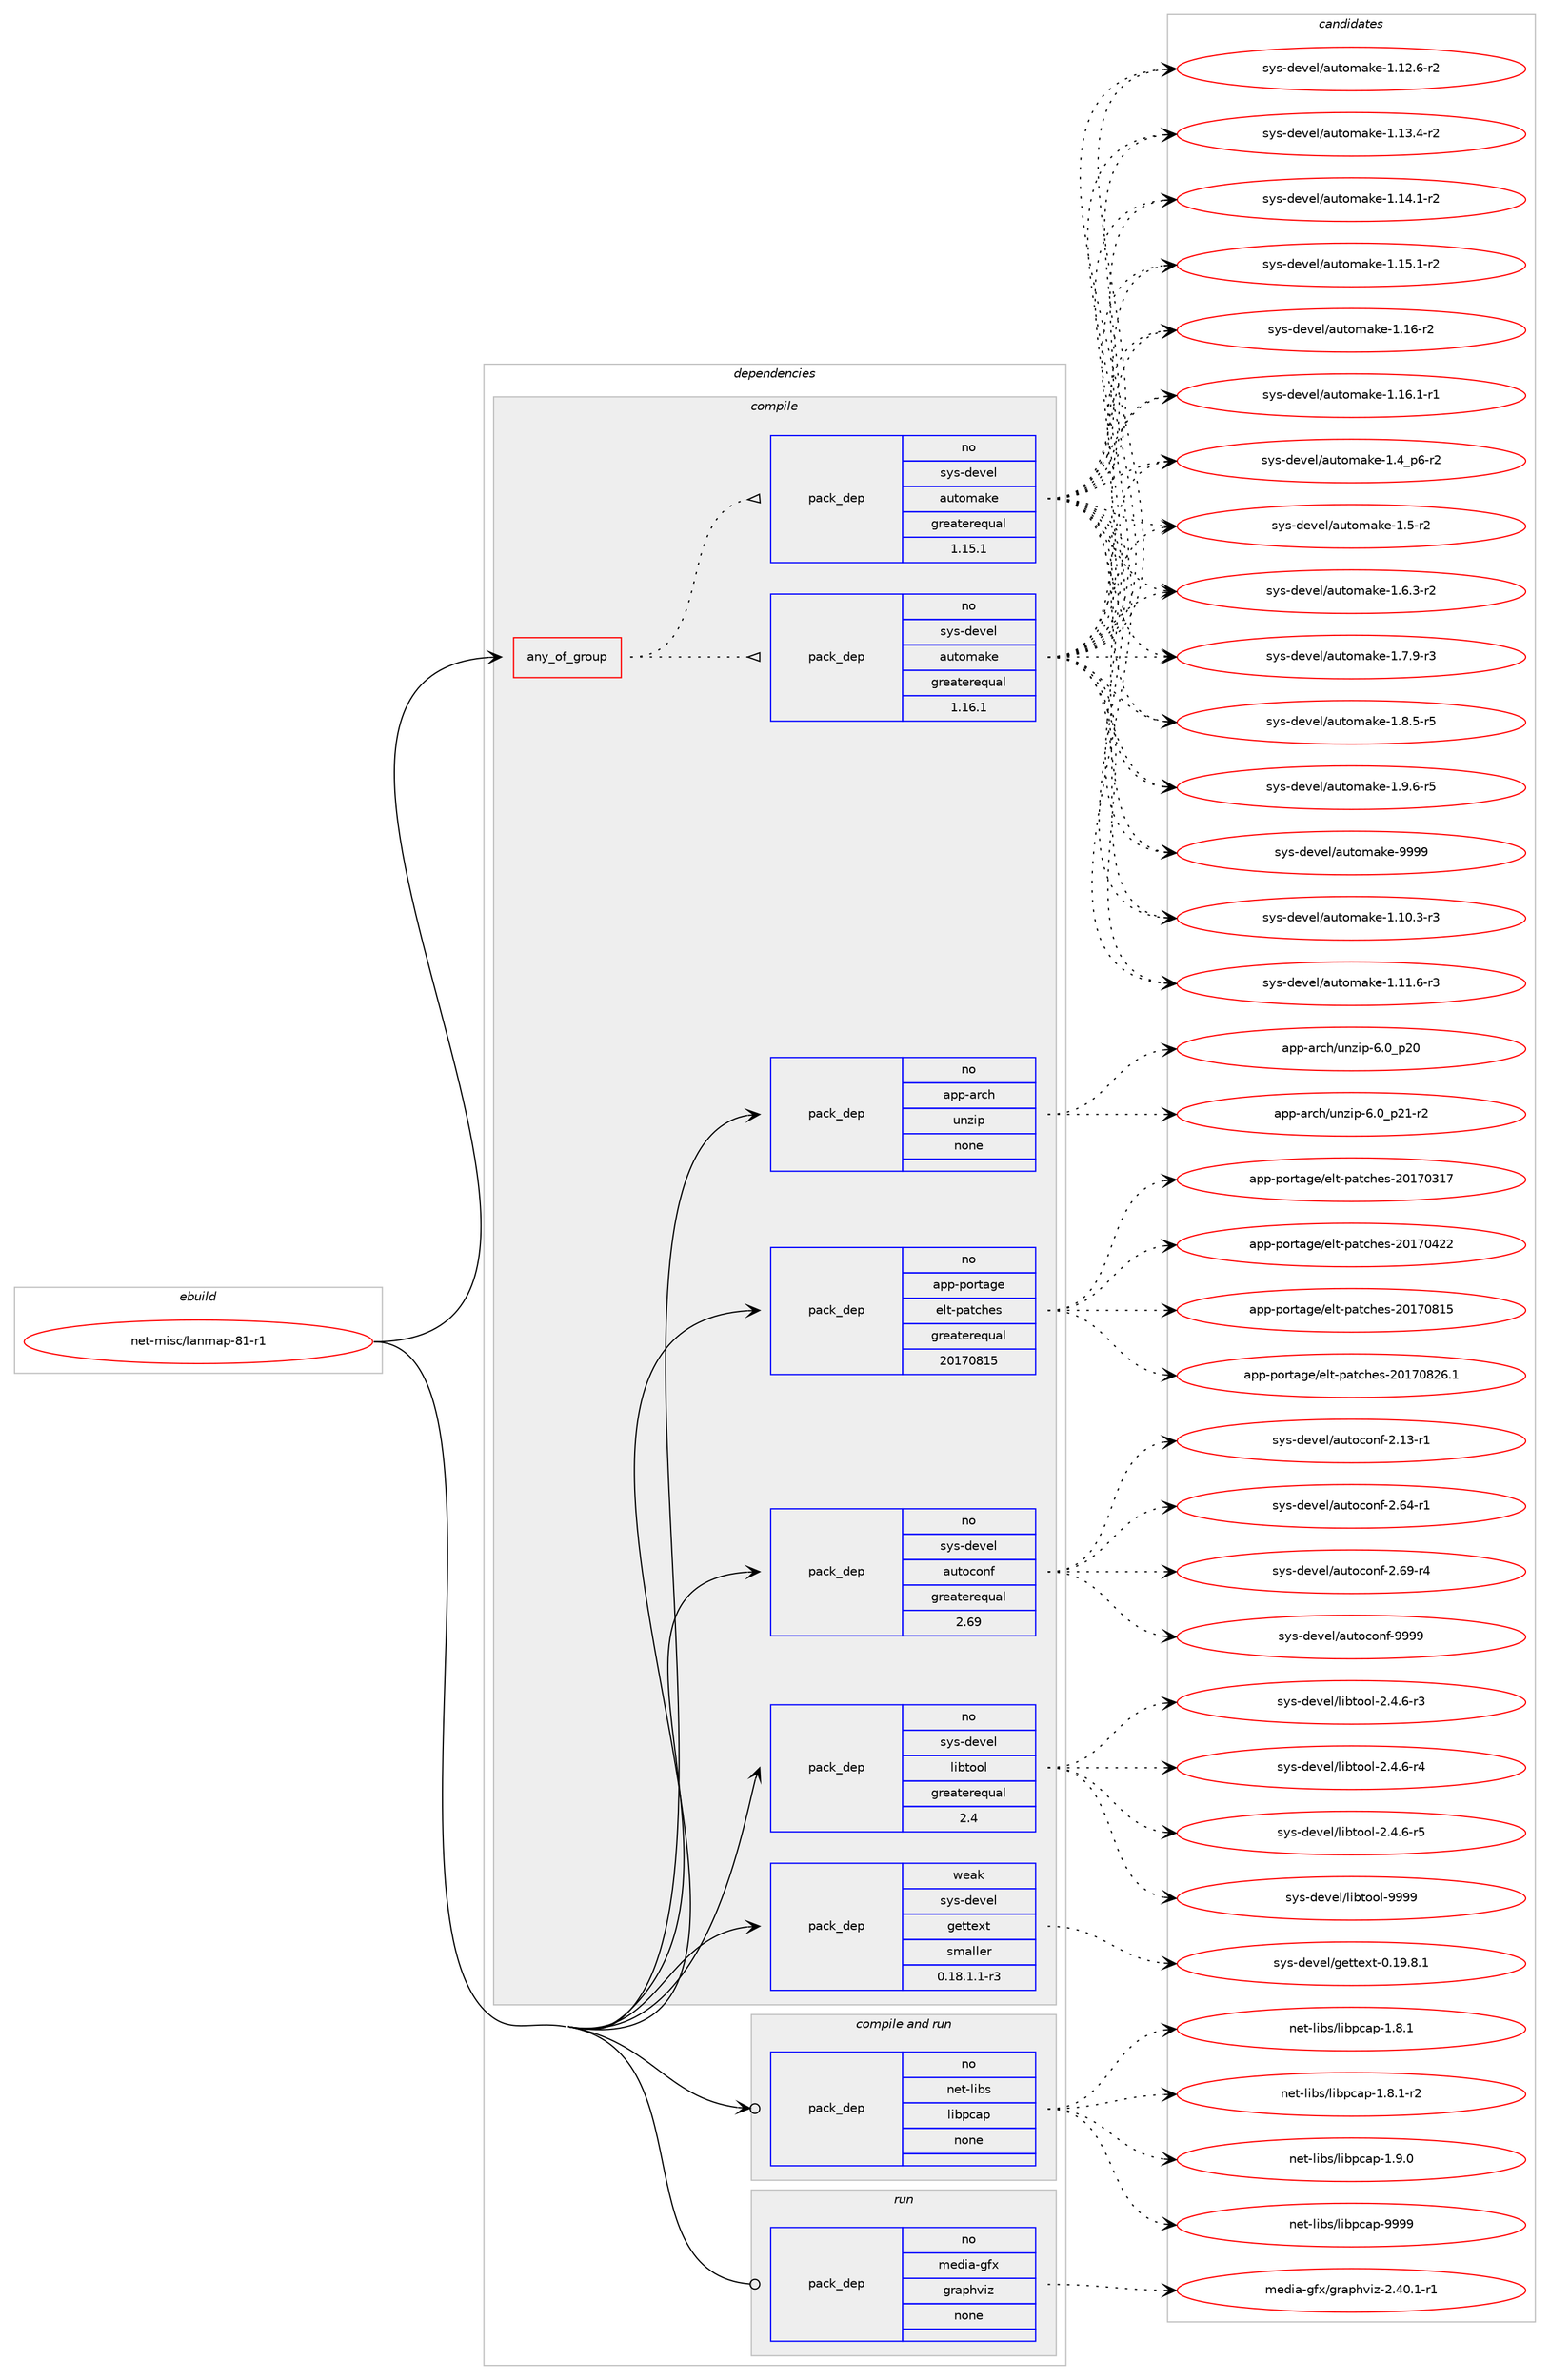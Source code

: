 digraph prolog {

# *************
# Graph options
# *************

newrank=true;
concentrate=true;
compound=true;
graph [rankdir=LR,fontname=Helvetica,fontsize=10,ranksep=1.5];#, ranksep=2.5, nodesep=0.2];
edge  [arrowhead=vee];
node  [fontname=Helvetica,fontsize=10];

# **********
# The ebuild
# **********

subgraph cluster_leftcol {
color=gray;
rank=same;
label=<<i>ebuild</i>>;
id [label="net-misc/lanmap-81-r1", color=red, width=4, href="../net-misc/lanmap-81-r1.svg"];
}

# ****************
# The dependencies
# ****************

subgraph cluster_midcol {
color=gray;
label=<<i>dependencies</i>>;
subgraph cluster_compile {
fillcolor="#eeeeee";
style=filled;
label=<<i>compile</i>>;
subgraph any26338 {
dependency1668774 [label=<<TABLE BORDER="0" CELLBORDER="1" CELLSPACING="0" CELLPADDING="4"><TR><TD CELLPADDING="10">any_of_group</TD></TR></TABLE>>, shape=none, color=red];subgraph pack1193085 {
dependency1668775 [label=<<TABLE BORDER="0" CELLBORDER="1" CELLSPACING="0" CELLPADDING="4" WIDTH="220"><TR><TD ROWSPAN="6" CELLPADDING="30">pack_dep</TD></TR><TR><TD WIDTH="110">no</TD></TR><TR><TD>sys-devel</TD></TR><TR><TD>automake</TD></TR><TR><TD>greaterequal</TD></TR><TR><TD>1.16.1</TD></TR></TABLE>>, shape=none, color=blue];
}
dependency1668774:e -> dependency1668775:w [weight=20,style="dotted",arrowhead="oinv"];
subgraph pack1193086 {
dependency1668776 [label=<<TABLE BORDER="0" CELLBORDER="1" CELLSPACING="0" CELLPADDING="4" WIDTH="220"><TR><TD ROWSPAN="6" CELLPADDING="30">pack_dep</TD></TR><TR><TD WIDTH="110">no</TD></TR><TR><TD>sys-devel</TD></TR><TR><TD>automake</TD></TR><TR><TD>greaterequal</TD></TR><TR><TD>1.15.1</TD></TR></TABLE>>, shape=none, color=blue];
}
dependency1668774:e -> dependency1668776:w [weight=20,style="dotted",arrowhead="oinv"];
}
id:e -> dependency1668774:w [weight=20,style="solid",arrowhead="vee"];
subgraph pack1193087 {
dependency1668777 [label=<<TABLE BORDER="0" CELLBORDER="1" CELLSPACING="0" CELLPADDING="4" WIDTH="220"><TR><TD ROWSPAN="6" CELLPADDING="30">pack_dep</TD></TR><TR><TD WIDTH="110">no</TD></TR><TR><TD>app-arch</TD></TR><TR><TD>unzip</TD></TR><TR><TD>none</TD></TR><TR><TD></TD></TR></TABLE>>, shape=none, color=blue];
}
id:e -> dependency1668777:w [weight=20,style="solid",arrowhead="vee"];
subgraph pack1193088 {
dependency1668778 [label=<<TABLE BORDER="0" CELLBORDER="1" CELLSPACING="0" CELLPADDING="4" WIDTH="220"><TR><TD ROWSPAN="6" CELLPADDING="30">pack_dep</TD></TR><TR><TD WIDTH="110">no</TD></TR><TR><TD>app-portage</TD></TR><TR><TD>elt-patches</TD></TR><TR><TD>greaterequal</TD></TR><TR><TD>20170815</TD></TR></TABLE>>, shape=none, color=blue];
}
id:e -> dependency1668778:w [weight=20,style="solid",arrowhead="vee"];
subgraph pack1193089 {
dependency1668779 [label=<<TABLE BORDER="0" CELLBORDER="1" CELLSPACING="0" CELLPADDING="4" WIDTH="220"><TR><TD ROWSPAN="6" CELLPADDING="30">pack_dep</TD></TR><TR><TD WIDTH="110">no</TD></TR><TR><TD>sys-devel</TD></TR><TR><TD>autoconf</TD></TR><TR><TD>greaterequal</TD></TR><TR><TD>2.69</TD></TR></TABLE>>, shape=none, color=blue];
}
id:e -> dependency1668779:w [weight=20,style="solid",arrowhead="vee"];
subgraph pack1193090 {
dependency1668780 [label=<<TABLE BORDER="0" CELLBORDER="1" CELLSPACING="0" CELLPADDING="4" WIDTH="220"><TR><TD ROWSPAN="6" CELLPADDING="30">pack_dep</TD></TR><TR><TD WIDTH="110">no</TD></TR><TR><TD>sys-devel</TD></TR><TR><TD>libtool</TD></TR><TR><TD>greaterequal</TD></TR><TR><TD>2.4</TD></TR></TABLE>>, shape=none, color=blue];
}
id:e -> dependency1668780:w [weight=20,style="solid",arrowhead="vee"];
subgraph pack1193091 {
dependency1668781 [label=<<TABLE BORDER="0" CELLBORDER="1" CELLSPACING="0" CELLPADDING="4" WIDTH="220"><TR><TD ROWSPAN="6" CELLPADDING="30">pack_dep</TD></TR><TR><TD WIDTH="110">weak</TD></TR><TR><TD>sys-devel</TD></TR><TR><TD>gettext</TD></TR><TR><TD>smaller</TD></TR><TR><TD>0.18.1.1-r3</TD></TR></TABLE>>, shape=none, color=blue];
}
id:e -> dependency1668781:w [weight=20,style="solid",arrowhead="vee"];
}
subgraph cluster_compileandrun {
fillcolor="#eeeeee";
style=filled;
label=<<i>compile and run</i>>;
subgraph pack1193092 {
dependency1668782 [label=<<TABLE BORDER="0" CELLBORDER="1" CELLSPACING="0" CELLPADDING="4" WIDTH="220"><TR><TD ROWSPAN="6" CELLPADDING="30">pack_dep</TD></TR><TR><TD WIDTH="110">no</TD></TR><TR><TD>net-libs</TD></TR><TR><TD>libpcap</TD></TR><TR><TD>none</TD></TR><TR><TD></TD></TR></TABLE>>, shape=none, color=blue];
}
id:e -> dependency1668782:w [weight=20,style="solid",arrowhead="odotvee"];
}
subgraph cluster_run {
fillcolor="#eeeeee";
style=filled;
label=<<i>run</i>>;
subgraph pack1193093 {
dependency1668783 [label=<<TABLE BORDER="0" CELLBORDER="1" CELLSPACING="0" CELLPADDING="4" WIDTH="220"><TR><TD ROWSPAN="6" CELLPADDING="30">pack_dep</TD></TR><TR><TD WIDTH="110">no</TD></TR><TR><TD>media-gfx</TD></TR><TR><TD>graphviz</TD></TR><TR><TD>none</TD></TR><TR><TD></TD></TR></TABLE>>, shape=none, color=blue];
}
id:e -> dependency1668783:w [weight=20,style="solid",arrowhead="odot"];
}
}

# **************
# The candidates
# **************

subgraph cluster_choices {
rank=same;
color=gray;
label=<<i>candidates</i>>;

subgraph choice1193085 {
color=black;
nodesep=1;
choice11512111545100101118101108479711711611110997107101454946494846514511451 [label="sys-devel/automake-1.10.3-r3", color=red, width=4,href="../sys-devel/automake-1.10.3-r3.svg"];
choice11512111545100101118101108479711711611110997107101454946494946544511451 [label="sys-devel/automake-1.11.6-r3", color=red, width=4,href="../sys-devel/automake-1.11.6-r3.svg"];
choice11512111545100101118101108479711711611110997107101454946495046544511450 [label="sys-devel/automake-1.12.6-r2", color=red, width=4,href="../sys-devel/automake-1.12.6-r2.svg"];
choice11512111545100101118101108479711711611110997107101454946495146524511450 [label="sys-devel/automake-1.13.4-r2", color=red, width=4,href="../sys-devel/automake-1.13.4-r2.svg"];
choice11512111545100101118101108479711711611110997107101454946495246494511450 [label="sys-devel/automake-1.14.1-r2", color=red, width=4,href="../sys-devel/automake-1.14.1-r2.svg"];
choice11512111545100101118101108479711711611110997107101454946495346494511450 [label="sys-devel/automake-1.15.1-r2", color=red, width=4,href="../sys-devel/automake-1.15.1-r2.svg"];
choice1151211154510010111810110847971171161111099710710145494649544511450 [label="sys-devel/automake-1.16-r2", color=red, width=4,href="../sys-devel/automake-1.16-r2.svg"];
choice11512111545100101118101108479711711611110997107101454946495446494511449 [label="sys-devel/automake-1.16.1-r1", color=red, width=4,href="../sys-devel/automake-1.16.1-r1.svg"];
choice115121115451001011181011084797117116111109971071014549465295112544511450 [label="sys-devel/automake-1.4_p6-r2", color=red, width=4,href="../sys-devel/automake-1.4_p6-r2.svg"];
choice11512111545100101118101108479711711611110997107101454946534511450 [label="sys-devel/automake-1.5-r2", color=red, width=4,href="../sys-devel/automake-1.5-r2.svg"];
choice115121115451001011181011084797117116111109971071014549465446514511450 [label="sys-devel/automake-1.6.3-r2", color=red, width=4,href="../sys-devel/automake-1.6.3-r2.svg"];
choice115121115451001011181011084797117116111109971071014549465546574511451 [label="sys-devel/automake-1.7.9-r3", color=red, width=4,href="../sys-devel/automake-1.7.9-r3.svg"];
choice115121115451001011181011084797117116111109971071014549465646534511453 [label="sys-devel/automake-1.8.5-r5", color=red, width=4,href="../sys-devel/automake-1.8.5-r5.svg"];
choice115121115451001011181011084797117116111109971071014549465746544511453 [label="sys-devel/automake-1.9.6-r5", color=red, width=4,href="../sys-devel/automake-1.9.6-r5.svg"];
choice115121115451001011181011084797117116111109971071014557575757 [label="sys-devel/automake-9999", color=red, width=4,href="../sys-devel/automake-9999.svg"];
dependency1668775:e -> choice11512111545100101118101108479711711611110997107101454946494846514511451:w [style=dotted,weight="100"];
dependency1668775:e -> choice11512111545100101118101108479711711611110997107101454946494946544511451:w [style=dotted,weight="100"];
dependency1668775:e -> choice11512111545100101118101108479711711611110997107101454946495046544511450:w [style=dotted,weight="100"];
dependency1668775:e -> choice11512111545100101118101108479711711611110997107101454946495146524511450:w [style=dotted,weight="100"];
dependency1668775:e -> choice11512111545100101118101108479711711611110997107101454946495246494511450:w [style=dotted,weight="100"];
dependency1668775:e -> choice11512111545100101118101108479711711611110997107101454946495346494511450:w [style=dotted,weight="100"];
dependency1668775:e -> choice1151211154510010111810110847971171161111099710710145494649544511450:w [style=dotted,weight="100"];
dependency1668775:e -> choice11512111545100101118101108479711711611110997107101454946495446494511449:w [style=dotted,weight="100"];
dependency1668775:e -> choice115121115451001011181011084797117116111109971071014549465295112544511450:w [style=dotted,weight="100"];
dependency1668775:e -> choice11512111545100101118101108479711711611110997107101454946534511450:w [style=dotted,weight="100"];
dependency1668775:e -> choice115121115451001011181011084797117116111109971071014549465446514511450:w [style=dotted,weight="100"];
dependency1668775:e -> choice115121115451001011181011084797117116111109971071014549465546574511451:w [style=dotted,weight="100"];
dependency1668775:e -> choice115121115451001011181011084797117116111109971071014549465646534511453:w [style=dotted,weight="100"];
dependency1668775:e -> choice115121115451001011181011084797117116111109971071014549465746544511453:w [style=dotted,weight="100"];
dependency1668775:e -> choice115121115451001011181011084797117116111109971071014557575757:w [style=dotted,weight="100"];
}
subgraph choice1193086 {
color=black;
nodesep=1;
choice11512111545100101118101108479711711611110997107101454946494846514511451 [label="sys-devel/automake-1.10.3-r3", color=red, width=4,href="../sys-devel/automake-1.10.3-r3.svg"];
choice11512111545100101118101108479711711611110997107101454946494946544511451 [label="sys-devel/automake-1.11.6-r3", color=red, width=4,href="../sys-devel/automake-1.11.6-r3.svg"];
choice11512111545100101118101108479711711611110997107101454946495046544511450 [label="sys-devel/automake-1.12.6-r2", color=red, width=4,href="../sys-devel/automake-1.12.6-r2.svg"];
choice11512111545100101118101108479711711611110997107101454946495146524511450 [label="sys-devel/automake-1.13.4-r2", color=red, width=4,href="../sys-devel/automake-1.13.4-r2.svg"];
choice11512111545100101118101108479711711611110997107101454946495246494511450 [label="sys-devel/automake-1.14.1-r2", color=red, width=4,href="../sys-devel/automake-1.14.1-r2.svg"];
choice11512111545100101118101108479711711611110997107101454946495346494511450 [label="sys-devel/automake-1.15.1-r2", color=red, width=4,href="../sys-devel/automake-1.15.1-r2.svg"];
choice1151211154510010111810110847971171161111099710710145494649544511450 [label="sys-devel/automake-1.16-r2", color=red, width=4,href="../sys-devel/automake-1.16-r2.svg"];
choice11512111545100101118101108479711711611110997107101454946495446494511449 [label="sys-devel/automake-1.16.1-r1", color=red, width=4,href="../sys-devel/automake-1.16.1-r1.svg"];
choice115121115451001011181011084797117116111109971071014549465295112544511450 [label="sys-devel/automake-1.4_p6-r2", color=red, width=4,href="../sys-devel/automake-1.4_p6-r2.svg"];
choice11512111545100101118101108479711711611110997107101454946534511450 [label="sys-devel/automake-1.5-r2", color=red, width=4,href="../sys-devel/automake-1.5-r2.svg"];
choice115121115451001011181011084797117116111109971071014549465446514511450 [label="sys-devel/automake-1.6.3-r2", color=red, width=4,href="../sys-devel/automake-1.6.3-r2.svg"];
choice115121115451001011181011084797117116111109971071014549465546574511451 [label="sys-devel/automake-1.7.9-r3", color=red, width=4,href="../sys-devel/automake-1.7.9-r3.svg"];
choice115121115451001011181011084797117116111109971071014549465646534511453 [label="sys-devel/automake-1.8.5-r5", color=red, width=4,href="../sys-devel/automake-1.8.5-r5.svg"];
choice115121115451001011181011084797117116111109971071014549465746544511453 [label="sys-devel/automake-1.9.6-r5", color=red, width=4,href="../sys-devel/automake-1.9.6-r5.svg"];
choice115121115451001011181011084797117116111109971071014557575757 [label="sys-devel/automake-9999", color=red, width=4,href="../sys-devel/automake-9999.svg"];
dependency1668776:e -> choice11512111545100101118101108479711711611110997107101454946494846514511451:w [style=dotted,weight="100"];
dependency1668776:e -> choice11512111545100101118101108479711711611110997107101454946494946544511451:w [style=dotted,weight="100"];
dependency1668776:e -> choice11512111545100101118101108479711711611110997107101454946495046544511450:w [style=dotted,weight="100"];
dependency1668776:e -> choice11512111545100101118101108479711711611110997107101454946495146524511450:w [style=dotted,weight="100"];
dependency1668776:e -> choice11512111545100101118101108479711711611110997107101454946495246494511450:w [style=dotted,weight="100"];
dependency1668776:e -> choice11512111545100101118101108479711711611110997107101454946495346494511450:w [style=dotted,weight="100"];
dependency1668776:e -> choice1151211154510010111810110847971171161111099710710145494649544511450:w [style=dotted,weight="100"];
dependency1668776:e -> choice11512111545100101118101108479711711611110997107101454946495446494511449:w [style=dotted,weight="100"];
dependency1668776:e -> choice115121115451001011181011084797117116111109971071014549465295112544511450:w [style=dotted,weight="100"];
dependency1668776:e -> choice11512111545100101118101108479711711611110997107101454946534511450:w [style=dotted,weight="100"];
dependency1668776:e -> choice115121115451001011181011084797117116111109971071014549465446514511450:w [style=dotted,weight="100"];
dependency1668776:e -> choice115121115451001011181011084797117116111109971071014549465546574511451:w [style=dotted,weight="100"];
dependency1668776:e -> choice115121115451001011181011084797117116111109971071014549465646534511453:w [style=dotted,weight="100"];
dependency1668776:e -> choice115121115451001011181011084797117116111109971071014549465746544511453:w [style=dotted,weight="100"];
dependency1668776:e -> choice115121115451001011181011084797117116111109971071014557575757:w [style=dotted,weight="100"];
}
subgraph choice1193087 {
color=black;
nodesep=1;
choice971121124597114991044711711012210511245544648951125048 [label="app-arch/unzip-6.0_p20", color=red, width=4,href="../app-arch/unzip-6.0_p20.svg"];
choice9711211245971149910447117110122105112455446489511250494511450 [label="app-arch/unzip-6.0_p21-r2", color=red, width=4,href="../app-arch/unzip-6.0_p21-r2.svg"];
dependency1668777:e -> choice971121124597114991044711711012210511245544648951125048:w [style=dotted,weight="100"];
dependency1668777:e -> choice9711211245971149910447117110122105112455446489511250494511450:w [style=dotted,weight="100"];
}
subgraph choice1193088 {
color=black;
nodesep=1;
choice97112112451121111141169710310147101108116451129711699104101115455048495548514955 [label="app-portage/elt-patches-20170317", color=red, width=4,href="../app-portage/elt-patches-20170317.svg"];
choice97112112451121111141169710310147101108116451129711699104101115455048495548525050 [label="app-portage/elt-patches-20170422", color=red, width=4,href="../app-portage/elt-patches-20170422.svg"];
choice97112112451121111141169710310147101108116451129711699104101115455048495548564953 [label="app-portage/elt-patches-20170815", color=red, width=4,href="../app-portage/elt-patches-20170815.svg"];
choice971121124511211111411697103101471011081164511297116991041011154550484955485650544649 [label="app-portage/elt-patches-20170826.1", color=red, width=4,href="../app-portage/elt-patches-20170826.1.svg"];
dependency1668778:e -> choice97112112451121111141169710310147101108116451129711699104101115455048495548514955:w [style=dotted,weight="100"];
dependency1668778:e -> choice97112112451121111141169710310147101108116451129711699104101115455048495548525050:w [style=dotted,weight="100"];
dependency1668778:e -> choice97112112451121111141169710310147101108116451129711699104101115455048495548564953:w [style=dotted,weight="100"];
dependency1668778:e -> choice971121124511211111411697103101471011081164511297116991041011154550484955485650544649:w [style=dotted,weight="100"];
}
subgraph choice1193089 {
color=black;
nodesep=1;
choice1151211154510010111810110847971171161119911111010245504649514511449 [label="sys-devel/autoconf-2.13-r1", color=red, width=4,href="../sys-devel/autoconf-2.13-r1.svg"];
choice1151211154510010111810110847971171161119911111010245504654524511449 [label="sys-devel/autoconf-2.64-r1", color=red, width=4,href="../sys-devel/autoconf-2.64-r1.svg"];
choice1151211154510010111810110847971171161119911111010245504654574511452 [label="sys-devel/autoconf-2.69-r4", color=red, width=4,href="../sys-devel/autoconf-2.69-r4.svg"];
choice115121115451001011181011084797117116111991111101024557575757 [label="sys-devel/autoconf-9999", color=red, width=4,href="../sys-devel/autoconf-9999.svg"];
dependency1668779:e -> choice1151211154510010111810110847971171161119911111010245504649514511449:w [style=dotted,weight="100"];
dependency1668779:e -> choice1151211154510010111810110847971171161119911111010245504654524511449:w [style=dotted,weight="100"];
dependency1668779:e -> choice1151211154510010111810110847971171161119911111010245504654574511452:w [style=dotted,weight="100"];
dependency1668779:e -> choice115121115451001011181011084797117116111991111101024557575757:w [style=dotted,weight="100"];
}
subgraph choice1193090 {
color=black;
nodesep=1;
choice1151211154510010111810110847108105981161111111084550465246544511451 [label="sys-devel/libtool-2.4.6-r3", color=red, width=4,href="../sys-devel/libtool-2.4.6-r3.svg"];
choice1151211154510010111810110847108105981161111111084550465246544511452 [label="sys-devel/libtool-2.4.6-r4", color=red, width=4,href="../sys-devel/libtool-2.4.6-r4.svg"];
choice1151211154510010111810110847108105981161111111084550465246544511453 [label="sys-devel/libtool-2.4.6-r5", color=red, width=4,href="../sys-devel/libtool-2.4.6-r5.svg"];
choice1151211154510010111810110847108105981161111111084557575757 [label="sys-devel/libtool-9999", color=red, width=4,href="../sys-devel/libtool-9999.svg"];
dependency1668780:e -> choice1151211154510010111810110847108105981161111111084550465246544511451:w [style=dotted,weight="100"];
dependency1668780:e -> choice1151211154510010111810110847108105981161111111084550465246544511452:w [style=dotted,weight="100"];
dependency1668780:e -> choice1151211154510010111810110847108105981161111111084550465246544511453:w [style=dotted,weight="100"];
dependency1668780:e -> choice1151211154510010111810110847108105981161111111084557575757:w [style=dotted,weight="100"];
}
subgraph choice1193091 {
color=black;
nodesep=1;
choice1151211154510010111810110847103101116116101120116454846495746564649 [label="sys-devel/gettext-0.19.8.1", color=red, width=4,href="../sys-devel/gettext-0.19.8.1.svg"];
dependency1668781:e -> choice1151211154510010111810110847103101116116101120116454846495746564649:w [style=dotted,weight="100"];
}
subgraph choice1193092 {
color=black;
nodesep=1;
choice110101116451081059811547108105981129997112454946564649 [label="net-libs/libpcap-1.8.1", color=red, width=4,href="../net-libs/libpcap-1.8.1.svg"];
choice1101011164510810598115471081059811299971124549465646494511450 [label="net-libs/libpcap-1.8.1-r2", color=red, width=4,href="../net-libs/libpcap-1.8.1-r2.svg"];
choice110101116451081059811547108105981129997112454946574648 [label="net-libs/libpcap-1.9.0", color=red, width=4,href="../net-libs/libpcap-1.9.0.svg"];
choice1101011164510810598115471081059811299971124557575757 [label="net-libs/libpcap-9999", color=red, width=4,href="../net-libs/libpcap-9999.svg"];
dependency1668782:e -> choice110101116451081059811547108105981129997112454946564649:w [style=dotted,weight="100"];
dependency1668782:e -> choice1101011164510810598115471081059811299971124549465646494511450:w [style=dotted,weight="100"];
dependency1668782:e -> choice110101116451081059811547108105981129997112454946574648:w [style=dotted,weight="100"];
dependency1668782:e -> choice1101011164510810598115471081059811299971124557575757:w [style=dotted,weight="100"];
}
subgraph choice1193093 {
color=black;
nodesep=1;
choice10910110010597451031021204710311497112104118105122455046524846494511449 [label="media-gfx/graphviz-2.40.1-r1", color=red, width=4,href="../media-gfx/graphviz-2.40.1-r1.svg"];
dependency1668783:e -> choice10910110010597451031021204710311497112104118105122455046524846494511449:w [style=dotted,weight="100"];
}
}

}
